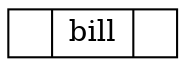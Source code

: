 digraph tree {
  splines=false
  node [shape=record,height=.1]
  edge [tailclip=false, arrowtail=dot, dir=both];

  n0x561bb5f97ce0 [label="<left> | <value> bill
 | <right>"];

}
